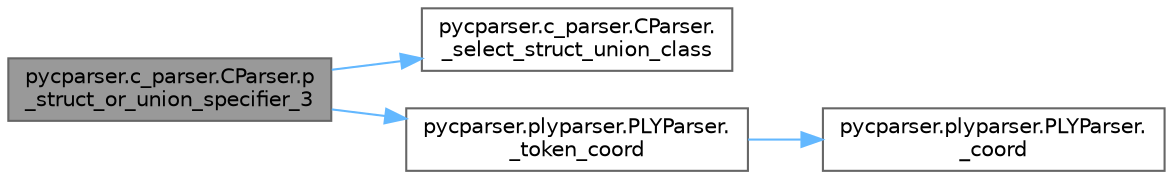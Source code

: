 digraph "pycparser.c_parser.CParser.p_struct_or_union_specifier_3"
{
 // LATEX_PDF_SIZE
  bgcolor="transparent";
  edge [fontname=Helvetica,fontsize=10,labelfontname=Helvetica,labelfontsize=10];
  node [fontname=Helvetica,fontsize=10,shape=box,height=0.2,width=0.4];
  rankdir="LR";
  Node1 [id="Node000001",label="pycparser.c_parser.CParser.p\l_struct_or_union_specifier_3",height=0.2,width=0.4,color="gray40", fillcolor="grey60", style="filled", fontcolor="black",tooltip=" "];
  Node1 -> Node2 [id="edge1_Node000001_Node000002",color="steelblue1",style="solid",tooltip=" "];
  Node2 [id="Node000002",label="pycparser.c_parser.CParser.\l_select_struct_union_class",height=0.2,width=0.4,color="grey40", fillcolor="white", style="filled",URL="$classpycparser_1_1c__parser_1_1_c_parser.html#a30dbd4f14155cf8021e1abee3b0363ec",tooltip=" "];
  Node1 -> Node3 [id="edge2_Node000001_Node000003",color="steelblue1",style="solid",tooltip=" "];
  Node3 [id="Node000003",label="pycparser.plyparser.PLYParser.\l_token_coord",height=0.2,width=0.4,color="grey40", fillcolor="white", style="filled",URL="$classpycparser_1_1plyparser_1_1_p_l_y_parser.html#a49ea7c180288e21447300243ce29e5f6",tooltip=" "];
  Node3 -> Node4 [id="edge3_Node000003_Node000004",color="steelblue1",style="solid",tooltip=" "];
  Node4 [id="Node000004",label="pycparser.plyparser.PLYParser.\l_coord",height=0.2,width=0.4,color="grey40", fillcolor="white", style="filled",URL="$classpycparser_1_1plyparser_1_1_p_l_y_parser.html#a113c92e44782844d572b1aa0ca44980e",tooltip=" "];
}
